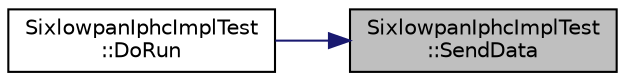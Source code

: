 digraph "SixlowpanIphcImplTest::SendData"
{
 // LATEX_PDF_SIZE
  edge [fontname="Helvetica",fontsize="10",labelfontname="Helvetica",labelfontsize="10"];
  node [fontname="Helvetica",fontsize="10",shape=record];
  rankdir="RL";
  Node1 [label="SixlowpanIphcImplTest\l::SendData",height=0.2,width=0.4,color="black", fillcolor="grey75", style="filled", fontcolor="black",tooltip="Send data function."];
  Node1 -> Node2 [dir="back",color="midnightblue",fontsize="10",style="solid",fontname="Helvetica"];
  Node2 [label="SixlowpanIphcImplTest\l::DoRun",height=0.2,width=0.4,color="black", fillcolor="white", style="filled",URL="$class_sixlowpan_iphc_impl_test.html#a9fb0641fca5f024ac67c07510f418c02",tooltip="Implementation to actually run this TestCase."];
}
